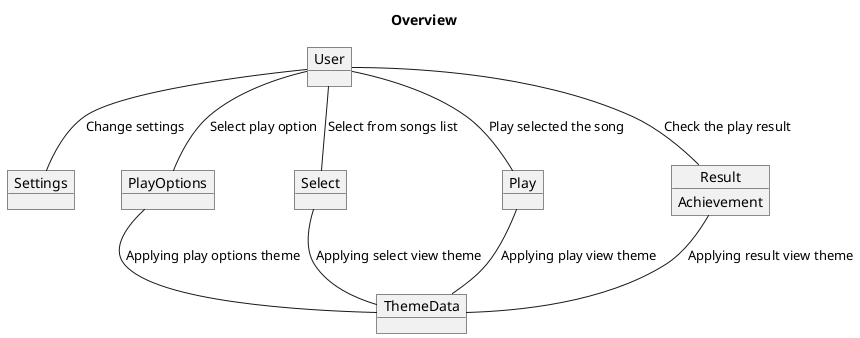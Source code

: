 @startuml
title Overview
object User
object ThemeData
object Settings
object PlayOptions
object Select
object Play
object Result {
    Achievement
}

User -- Settings : Change settings
User -- Select : Select from songs list
User -- PlayOptions : Select play option
User -- Play : Play selected the song
User -- Result : Check the play result

PlayOptions -- ThemeData : Applying play options theme
Select -- ThemeData : Applying select view theme
Play -- ThemeData : Applying play view theme
Result -- ThemeData : Applying result view theme
@enduml